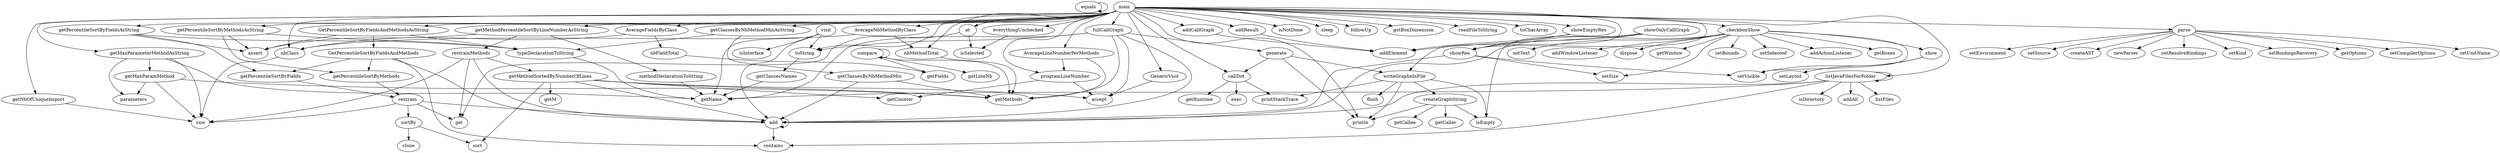 digraph{
equals -> equals;
createGraphString -> isEmpty;
createGraphString -> println;
createGraphString -> getCaller;
createGraphString -> getCallee;
writeGrapheInFile -> createGraphString;
writeGrapheInFile -> isEmpty;
writeGrapheInFile -> println;
writeGrapheInFile -> printStackTrace;
writeGrapheInFile -> flush;
callDot -> getRuntime;
callDot -> exec;
callDot -> printStackTrace;
generate -> println;
generate -> writeGrapheInFile;
generate -> callDot;
main -> println;
main -> writeGrapheInFile;
main -> callDot;
add -> contains;
add -> add;
compare -> compare;
compare -> getLineNb;
visit -> isInterface;
visit -> add;
visit -> toString;
visit -> getName;
nbClass -> size;
getClassesNames -> getName;
programLineNumber -> accept;
programLineNumber -> getCounter;
nbMethodTotal -> getMethods;
getNbOfUniqueImport -> size;
AverageNbMethodByClass -> nbMethodTotal;
AverageNbMethodByClass -> nbClass;
AverageLineNumberPerMethods -> getMethods;
AverageLineNumberPerMethods -> programLineNumber;
AverageFieldsByClass -> nbFieldTotal;
AverageFieldsByClass -> nbClass;
nbFieldTotal -> getFields;
getPercentileSortByMethodsAsString -> assert;
getPercentileSortByMethodsAsString -> typeDeclarationToString;
getPercentileSortByMethodsAsString -> getPercentileSortByMethods;
getPercentileSortByFieldsAsString -> assert;
getPercentileSortByFieldsAsString -> typeDeclarationToString;
getPercentileSortByFieldsAsString -> getPercentileSortByFields;
getPercentileSortByMethods -> restrain;
getPercentileSortByFields -> restrain;
restrain -> sortBy;
restrain -> size;
restrain -> add;
restrain -> get;
sortBy -> clone;
sortBy -> sort;
typeDeclarationToString -> getName;
GetPercentileSortByFieldsAndMethodsAsString -> assert;
GetPercentileSortByFieldsAndMethodsAsString -> typeDeclarationToString;
GetPercentileSortByFieldsAndMethodsAsString -> GetPercentileSortByFieldsAndMethods;
GetPercentileSortByFieldsAndMethods -> getPercentileSortByMethods;
GetPercentileSortByFieldsAndMethods -> getPercentileSortByFields;
GetPercentileSortByFieldsAndMethods -> contains;
GetPercentileSortByFieldsAndMethods -> add;
getClassesByNbMethodMinAsString -> typeDeclarationToString;
getClassesByNbMethodMinAsString -> getClassesByNbMethodMin;
getClassesByNbMethodMin -> getMethods;
getClassesByNbMethodMin -> add;
getMethodPercentileSortByLineNumberAsString -> assert;
getMethodPercentileSortByLineNumberAsString -> methodDeclarationToString;
getMethodPercentileSortByLineNumberAsString -> restrainMethods;
restrainMethods -> getMethodSortedByNumberOfLines;
restrainMethods -> size;
restrainMethods -> add;
restrainMethods -> get;
getMethodSortedByNumberOfLines -> getMethods;
getMethodSortedByNumberOfLines -> accept;
getMethodSortedByNumberOfLines -> add;
getMethodSortedByNumberOfLines -> getCounter;
getMethodSortedByNumberOfLines -> sort;
getMethodSortedByNumberOfLines -> getM;
methodDeclarationToString -> getName;
getMaxParameterMethodAsString -> getMaxParamMethod;
getMaxParameterMethodAsString -> size;
getMaxParameterMethodAsString -> parameters;
getMaxParameterMethodAsString -> getName;
getMaxParamMethod -> getMethods;
getMaxParamMethod -> size;
getMaxParamMethod -> parameters;
fullCallGraph -> getMethods;
fullCallGraph -> accept;
fullCallGraph -> toString;
fullCallGraph -> getName;
fullCallGraph -> add;
fullCallGraph -> generate;
toString -> getClassesNames;
main -> listJavaFilesForFolder;
main -> checkboxShow;
main -> isNotDone;
main -> sleep;
main -> followUp;
main -> everythingUnchecked;
main -> showEmptyRes;
main -> getBoxDimension;
main -> readFileToString;
main -> parse;
main -> toCharArray;
main -> GenericVisit;
main -> toString;
main -> at;
main -> addResult;
main -> nbClass;
main -> programLineNumber;
main -> nbMethodTotal;
main -> getNbOfUniqueImport;
main -> AverageNbMethodByClass;
main -> AverageLineNumberPerMethods;
main -> AverageFieldsByClass;
main -> getPercentileSortByMethodsAsString;
main -> getPercentileSortByFieldsAsString;
main -> GetPercentileSortByFieldsAndMethodsAsString;
main -> getClassesByNbMethodMinAsString;
main -> getMethodPercentileSortByLineNumberAsString;
main -> getMaxParameterMethodAsString;
main -> addCallGraph;
main -> showRes;
main -> fullCallGraph;
listJavaFilesForFolder -> listFiles;
listJavaFilesForFolder -> isDirectory;
listJavaFilesForFolder -> addAll;
listJavaFilesForFolder -> listJavaFilesForFolder;
listJavaFilesForFolder -> contains;
listJavaFilesForFolder -> getName;
listJavaFilesForFolder -> add;
parse -> newParser;
parse -> setResolveBindings;
parse -> setKind;
parse -> setBindingsRecovery;
parse -> getOptions;
parse -> setCompilerOptions;
parse -> setUnitName;
parse -> setEnvironment;
parse -> setSource;
parse -> createAST;
GenericVisit -> accept;
compare -> getMethods;
compare -> getFields;
showRes -> setSize;
showRes -> add;
showRes -> setVisible;
showEmptyRes -> addElement;
showEmptyRes -> showRes;
showOnlyCallGraph -> isEmpty;
showOnlyCallGraph -> addElement;
showOnlyCallGraph -> showRes;
addCallGraph -> addElement;
addResult -> addElement;
checkboxShow -> setBounds;
checkboxShow -> add;
checkboxShow -> setSelected;
checkboxShow -> addActionListener;
checkboxShow -> getBoxes;
checkboxShow -> setText;
checkboxShow -> setVisible;
checkboxShow -> setSize;
checkboxShow -> addWindowListener;
checkboxShow -> dispose;
checkboxShow -> getWindow;
checkboxShow -> show;
show -> setLayout;
show -> setVisible;
at -> isSelected;
at -> get;
everythingUnchecked -> isSelected;

 }
